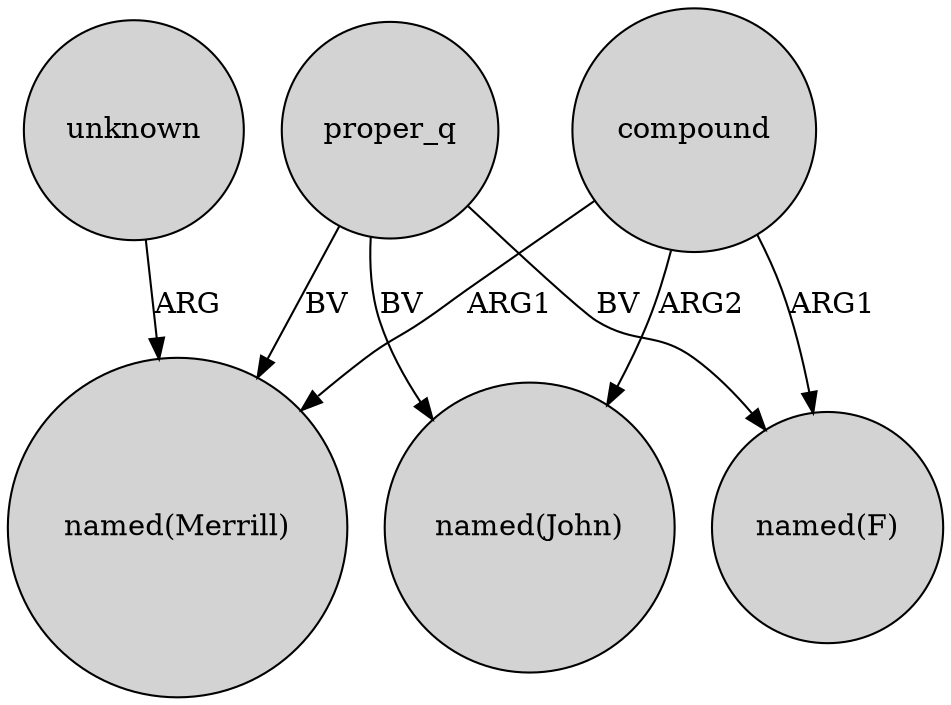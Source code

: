 digraph {
	node [shape=circle style=filled]
	compound -> "named(John)" [label=ARG2]
	proper_q -> "named(Merrill)" [label=BV]
	proper_q -> "named(John)" [label=BV]
	proper_q -> "named(F)" [label=BV]
	compound -> "named(F)" [label=ARG1]
	compound -> "named(Merrill)" [label=ARG1]
	unknown -> "named(Merrill)" [label=ARG]
}
